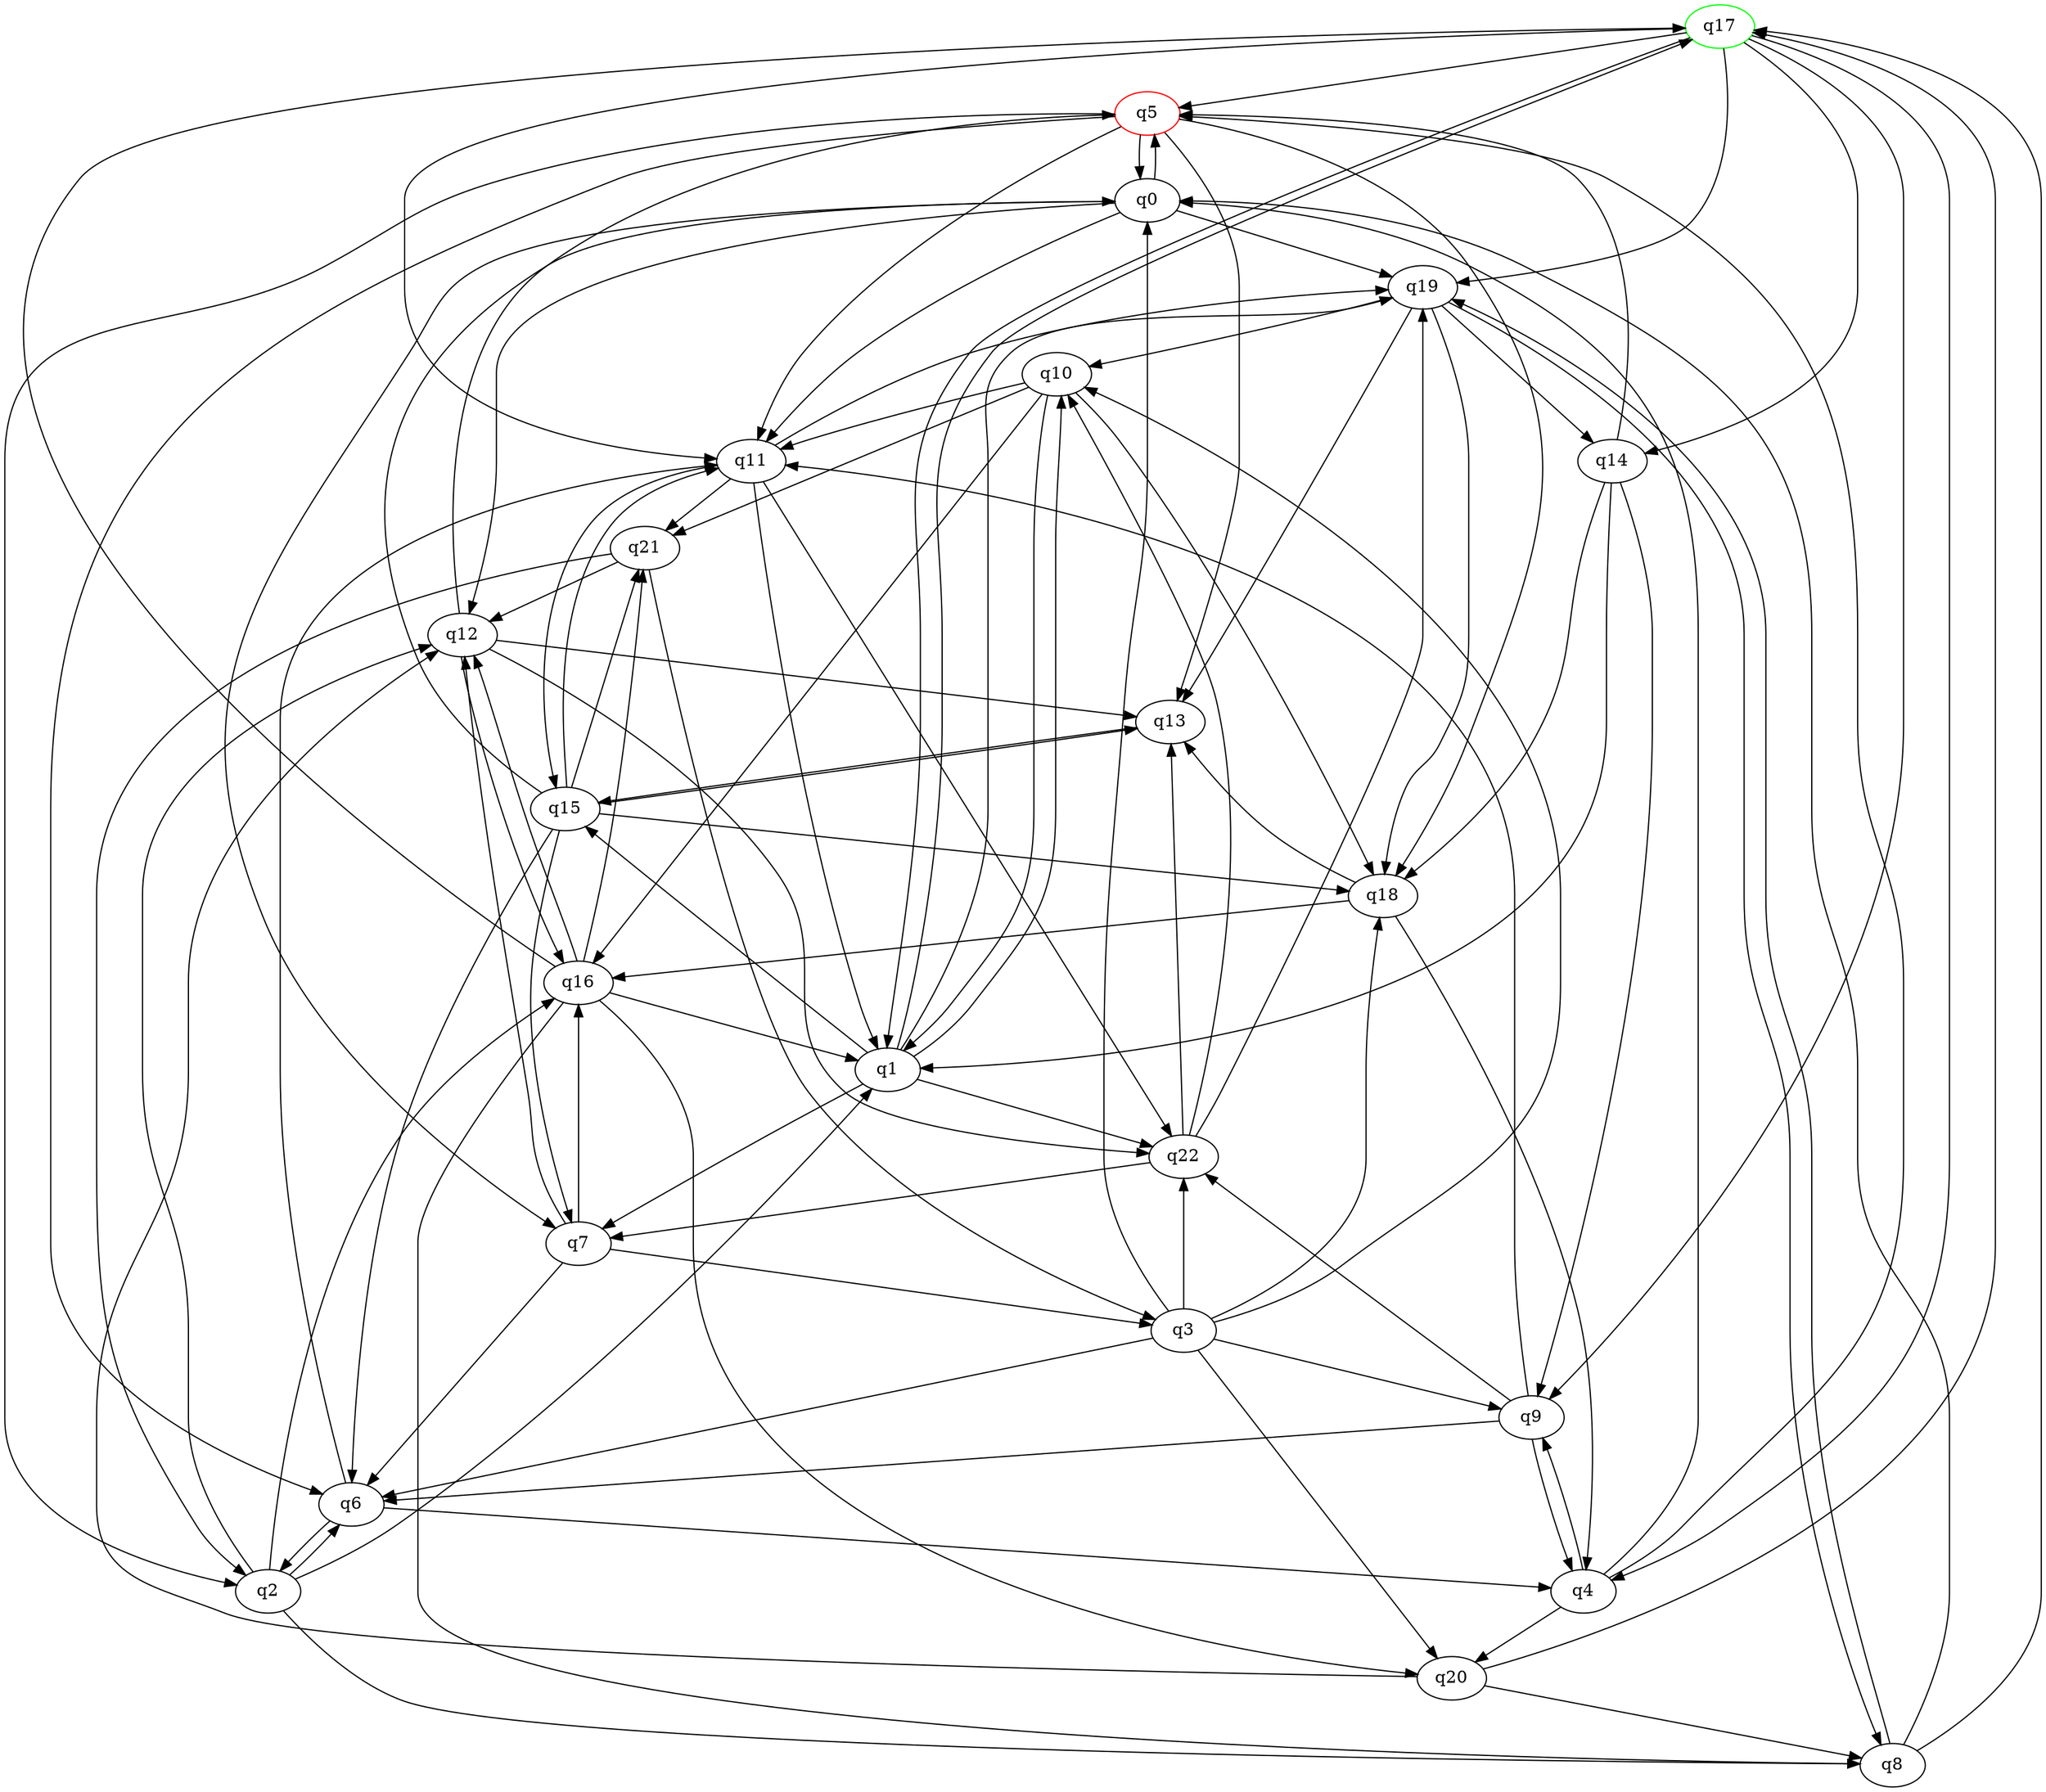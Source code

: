 digraph A{
q17 [initial=1,color=green];
q5 [final=1,color=red];
q0 -> q5;
q0 -> q7;
q0 -> q11;
q0 -> q12;
q0 -> q19;
q1 -> q7;
q1 -> q10;
q1 -> q15;
q1 -> q17;
q1 -> q19;
q1 -> q22;
q2 -> q1;
q2 -> q6;
q2 -> q8;
q2 -> q12;
q2 -> q16;
q3 -> q0;
q3 -> q6;
q3 -> q9;
q3 -> q10;
q3 -> q18;
q3 -> q20;
q3 -> q22;
q4 -> q0;
q4 -> q5;
q4 -> q9;
q4 -> q20;
q5 -> q0;
q5 -> q2;
q5 -> q6;
q5 -> q11;
q5 -> q13;
q5 -> q18;
q6 -> q2;
q6 -> q4;
q6 -> q11;
q7 -> q3;
q7 -> q6;
q7 -> q12;
q7 -> q16;
q8 -> q0;
q8 -> q17;
q8 -> q19;
q9 -> q4;
q9 -> q6;
q9 -> q11;
q9 -> q22;
q10 -> q1;
q10 -> q11;
q10 -> q16;
q10 -> q18;
q10 -> q21;
q11 -> q1;
q11 -> q15;
q11 -> q19;
q11 -> q21;
q11 -> q22;
q12 -> q5;
q12 -> q13;
q12 -> q16;
q12 -> q22;
q13 -> q15;
q14 -> q1;
q14 -> q5;
q14 -> q9;
q14 -> q18;
q15 -> q0;
q15 -> q6;
q15 -> q7;
q15 -> q11;
q15 -> q13;
q15 -> q18;
q15 -> q21;
q16 -> q1;
q16 -> q8;
q16 -> q12;
q16 -> q17;
q16 -> q20;
q16 -> q21;
q17 -> q1;
q17 -> q4;
q17 -> q5;
q17 -> q9;
q17 -> q11;
q17 -> q14;
q17 -> q19;
q18 -> q4;
q18 -> q13;
q18 -> q16;
q19 -> q8;
q19 -> q10;
q19 -> q13;
q19 -> q14;
q19 -> q18;
q20 -> q8;
q20 -> q12;
q20 -> q17;
q21 -> q2;
q21 -> q3;
q21 -> q12;
q22 -> q7;
q22 -> q10;
q22 -> q13;
q22 -> q19;
}